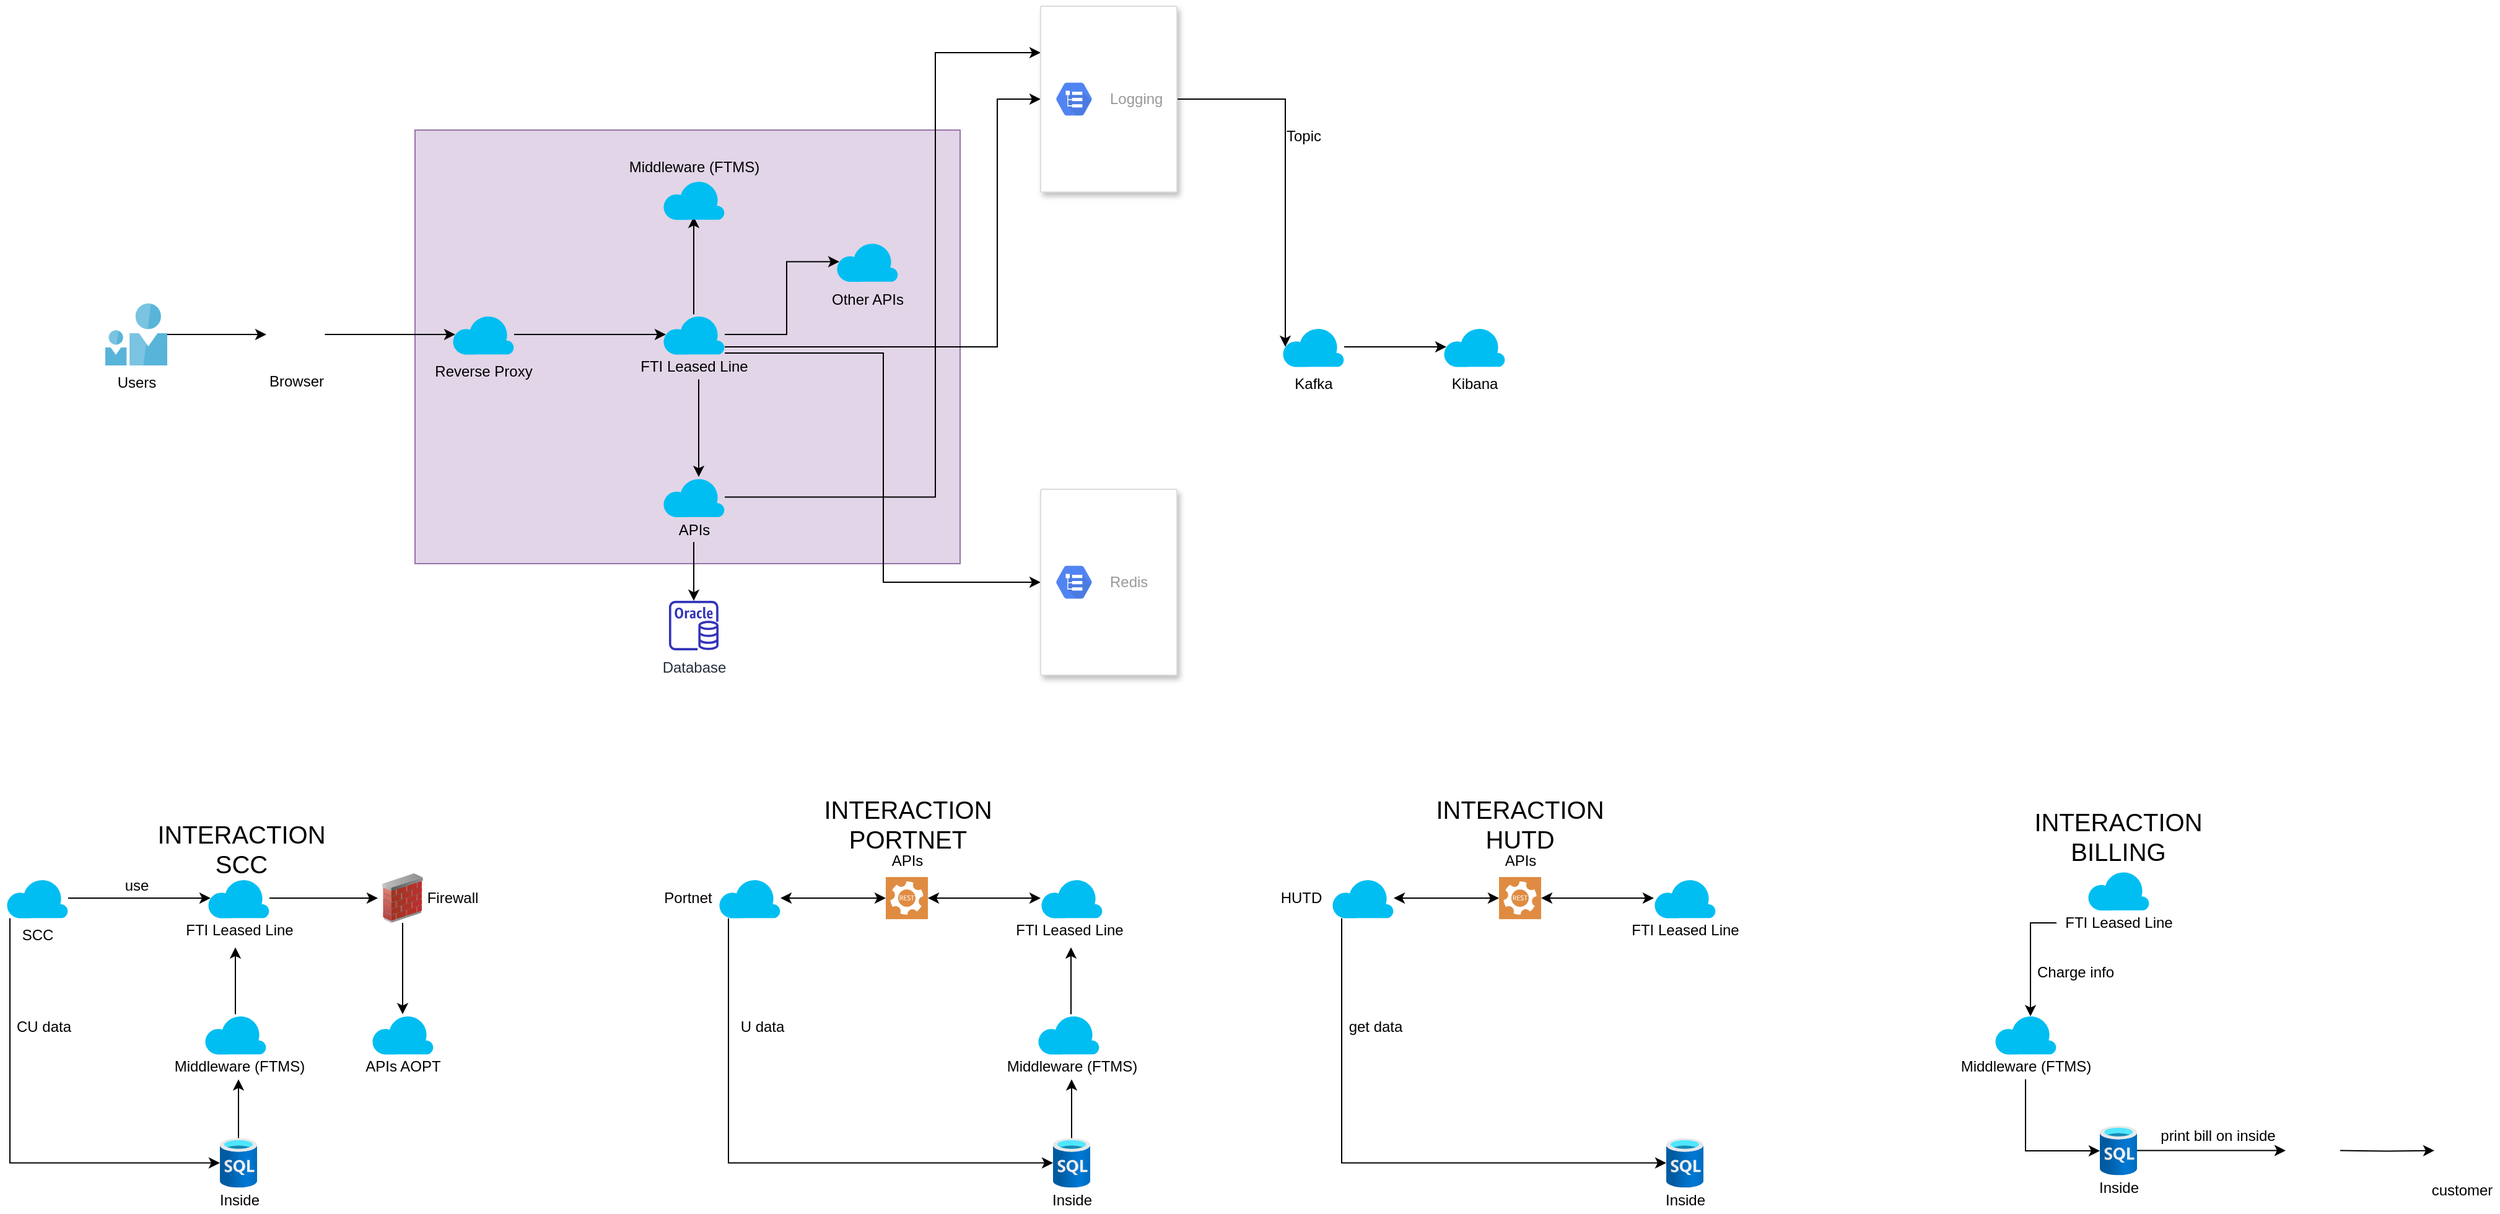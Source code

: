 <mxfile version="14.4.2" type="device" pages="3"><diagram id="88jzkjnj_jThedJg34y6" name="system-architecture"><mxGraphModel dx="1422" dy="804" grid="1" gridSize="10" guides="1" tooltips="1" connect="1" arrows="1" fold="1" page="1" pageScale="1" pageWidth="3300" pageHeight="4681" math="0" shadow="0"><root><mxCell id="0"/><mxCell id="1" parent="0"/><mxCell id="aHY42TzDQi8n7jAah5AN-26" value="" style="rounded=0;whiteSpace=wrap;html=1;fillColor=#e1d5e7;strokeColor=#9673a6;" parent="1" vertex="1"><mxGeometry x="490" y="710" width="440" height="350" as="geometry"/></mxCell><mxCell id="aHY42TzDQi8n7jAah5AN-14" style="edgeStyle=orthogonalEdgeStyle;rounded=0;orthogonalLoop=1;jettySize=auto;html=1;entryX=0;entryY=0.5;entryDx=0;entryDy=0;" parent="1" source="aHY42TzDQi8n7jAah5AN-1" target="aHY42TzDQi8n7jAah5AN-2" edge="1"><mxGeometry relative="1" as="geometry"/></mxCell><mxCell id="aHY42TzDQi8n7jAah5AN-1" value="Users" style="aspect=fixed;html=1;points=[];align=center;image;fontSize=12;image=img/lib/mscae/Two_User_Icon.svg;" parent="1" vertex="1"><mxGeometry x="240" y="850" width="50" height="50" as="geometry"/></mxCell><mxCell id="aHY42TzDQi8n7jAah5AN-15" style="edgeStyle=orthogonalEdgeStyle;rounded=0;orthogonalLoop=1;jettySize=auto;html=1;entryX=0.05;entryY=0.5;entryDx=0;entryDy=0;entryPerimeter=0;" parent="1" source="aHY42TzDQi8n7jAah5AN-2" target="aHY42TzDQi8n7jAah5AN-3" edge="1"><mxGeometry relative="1" as="geometry"/></mxCell><mxCell id="aHY42TzDQi8n7jAah5AN-2" value="Browser" style="shape=image;html=1;verticalAlign=top;verticalLabelPosition=bottom;labelBackgroundColor=#ffffff;imageAspect=0;aspect=fixed;image=https://cdn4.iconfinder.com/data/icons/gradient-ui-1/512/browser-128.png" parent="1" vertex="1"><mxGeometry x="370" y="851.38" width="47.25" height="47.25" as="geometry"/></mxCell><mxCell id="aHY42TzDQi8n7jAah5AN-16" style="edgeStyle=orthogonalEdgeStyle;rounded=0;orthogonalLoop=1;jettySize=auto;html=1;entryX=0.05;entryY=0.5;entryDx=0;entryDy=0;entryPerimeter=0;" parent="1" source="aHY42TzDQi8n7jAah5AN-3" target="aHY42TzDQi8n7jAah5AN-4" edge="1"><mxGeometry relative="1" as="geometry"/></mxCell><mxCell id="aHY42TzDQi8n7jAah5AN-3" value="Reverse Proxy" style="verticalLabelPosition=bottom;html=1;verticalAlign=top;align=center;strokeColor=none;fillColor=#00BEF2;shape=mxgraph.azure.cloud;" parent="1" vertex="1"><mxGeometry x="520" y="858.75" width="50" height="32.5" as="geometry"/></mxCell><mxCell id="aHY42TzDQi8n7jAah5AN-18" style="edgeStyle=orthogonalEdgeStyle;rounded=0;orthogonalLoop=1;jettySize=auto;html=1;" parent="1" source="aHY42TzDQi8n7jAah5AN-4" edge="1"><mxGeometry relative="1" as="geometry"><mxPoint x="715" y="780" as="targetPoint"/></mxGeometry></mxCell><mxCell id="aHY42TzDQi8n7jAah5AN-25" style="edgeStyle=orthogonalEdgeStyle;rounded=0;orthogonalLoop=1;jettySize=auto;html=1;entryX=0.05;entryY=0.5;entryDx=0;entryDy=0;entryPerimeter=0;" parent="1" source="aHY42TzDQi8n7jAah5AN-4" target="aHY42TzDQi8n7jAah5AN-7" edge="1"><mxGeometry relative="1" as="geometry"><Array as="points"><mxPoint x="790" y="875"/><mxPoint x="790" y="816"/></Array></mxGeometry></mxCell><mxCell id="aHY42TzDQi8n7jAah5AN-27" style="edgeStyle=orthogonalEdgeStyle;rounded=0;orthogonalLoop=1;jettySize=auto;html=1;entryX=0;entryY=0.5;entryDx=0;entryDy=0;" parent="1" source="aHY42TzDQi8n7jAah5AN-4" target="aHY42TzDQi8n7jAah5AN-12" edge="1"><mxGeometry relative="1" as="geometry"><Array as="points"><mxPoint x="960" y="885"/><mxPoint x="960" y="685"/></Array></mxGeometry></mxCell><mxCell id="1tEwI318Wto9tBkHcbRR-4" style="edgeStyle=orthogonalEdgeStyle;rounded=0;orthogonalLoop=1;jettySize=auto;html=1;entryX=0;entryY=0.5;entryDx=0;entryDy=0;" edge="1" parent="1" source="aHY42TzDQi8n7jAah5AN-4" target="1tEwI318Wto9tBkHcbRR-1"><mxGeometry relative="1" as="geometry"><Array as="points"><mxPoint x="868" y="890"/><mxPoint x="868" y="1075"/></Array></mxGeometry></mxCell><mxCell id="aHY42TzDQi8n7jAah5AN-4" value="" style="verticalLabelPosition=bottom;html=1;verticalAlign=top;align=center;strokeColor=none;fillColor=#00BEF2;shape=mxgraph.azure.cloud;" parent="1" vertex="1"><mxGeometry x="690" y="858.75" width="50" height="32.5" as="geometry"/></mxCell><mxCell id="aHY42TzDQi8n7jAah5AN-5" value="" style="verticalLabelPosition=bottom;html=1;verticalAlign=top;align=center;strokeColor=none;fillColor=#00BEF2;shape=mxgraph.azure.cloud;" parent="1" vertex="1"><mxGeometry x="690" y="750" width="50" height="32.5" as="geometry"/></mxCell><mxCell id="aHY42TzDQi8n7jAah5AN-36" style="edgeStyle=orthogonalEdgeStyle;rounded=0;orthogonalLoop=1;jettySize=auto;html=1;fontSize=12;entryX=0;entryY=0.25;entryDx=0;entryDy=0;" parent="1" source="aHY42TzDQi8n7jAah5AN-6" target="aHY42TzDQi8n7jAah5AN-12" edge="1"><mxGeometry relative="1" as="geometry"><Array as="points"><mxPoint x="910" y="1006"/><mxPoint x="910" y="648"/></Array></mxGeometry></mxCell><mxCell id="aHY42TzDQi8n7jAah5AN-6" value="" style="verticalLabelPosition=bottom;html=1;verticalAlign=top;align=center;strokeColor=none;fillColor=#00BEF2;shape=mxgraph.azure.cloud;" parent="1" vertex="1"><mxGeometry x="690" y="990" width="50" height="32.5" as="geometry"/></mxCell><mxCell id="aHY42TzDQi8n7jAah5AN-7" value="Other APIs" style="verticalLabelPosition=bottom;html=1;verticalAlign=top;align=center;strokeColor=none;fillColor=#00BEF2;shape=mxgraph.azure.cloud;" parent="1" vertex="1"><mxGeometry x="830" y="800" width="50" height="32.5" as="geometry"/></mxCell><mxCell id="aHY42TzDQi8n7jAah5AN-8" value="Database" style="outlineConnect=0;fontColor=#232F3E;gradientColor=none;fillColor=#3334B9;strokeColor=none;dashed=0;verticalLabelPosition=bottom;verticalAlign=top;align=center;html=1;fontSize=12;fontStyle=0;aspect=fixed;pointerEvents=1;shape=mxgraph.aws4.rds_oracle_instance;" parent="1" vertex="1"><mxGeometry x="695" y="1090" width="40" height="40" as="geometry"/></mxCell><mxCell id="aHY42TzDQi8n7jAah5AN-31" style="edgeStyle=orthogonalEdgeStyle;rounded=0;orthogonalLoop=1;jettySize=auto;html=1;entryX=0.05;entryY=0.5;entryDx=0;entryDy=0;entryPerimeter=0;" parent="1" source="aHY42TzDQi8n7jAah5AN-10" target="aHY42TzDQi8n7jAah5AN-11" edge="1"><mxGeometry relative="1" as="geometry"/></mxCell><mxCell id="aHY42TzDQi8n7jAah5AN-10" value="Kafka&lt;br&gt;" style="verticalLabelPosition=bottom;html=1;verticalAlign=top;align=center;strokeColor=none;fillColor=#00BEF2;shape=mxgraph.azure.cloud;" parent="1" vertex="1"><mxGeometry x="1190" y="868.75" width="50" height="32.5" as="geometry"/></mxCell><mxCell id="aHY42TzDQi8n7jAah5AN-11" value="Kibana" style="verticalLabelPosition=bottom;html=1;verticalAlign=top;align=center;strokeColor=none;fillColor=#00BEF2;shape=mxgraph.azure.cloud;" parent="1" vertex="1"><mxGeometry x="1320" y="868.75" width="50" height="32.5" as="geometry"/></mxCell><mxCell id="aHY42TzDQi8n7jAah5AN-30" style="edgeStyle=orthogonalEdgeStyle;rounded=0;orthogonalLoop=1;jettySize=auto;html=1;entryX=0.05;entryY=0.5;entryDx=0;entryDy=0;entryPerimeter=0;" parent="1" source="aHY42TzDQi8n7jAah5AN-12" target="aHY42TzDQi8n7jAah5AN-10" edge="1"><mxGeometry relative="1" as="geometry"/></mxCell><mxCell id="aHY42TzDQi8n7jAah5AN-32" value="Topic" style="edgeLabel;html=1;align=center;verticalAlign=middle;resizable=0;points=[];fontSize=12;" parent="aHY42TzDQi8n7jAah5AN-30" vertex="1" connectable="0"><mxGeometry x="-0.179" y="-1" relative="1" as="geometry"><mxPoint x="15" y="-1" as="offset"/></mxGeometry></mxCell><mxCell id="aHY42TzDQi8n7jAah5AN-12" value="" style="strokeColor=#dddddd;shadow=1;strokeWidth=1;rounded=1;absoluteArcSize=1;arcSize=2;" parent="1" vertex="1"><mxGeometry x="995" y="610" width="110" height="150" as="geometry"/></mxCell><mxCell id="aHY42TzDQi8n7jAah5AN-13" value="Logging" style="dashed=0;connectable=0;html=1;fillColor=#5184F3;strokeColor=none;shape=mxgraph.gcp2.hexIcon;prIcon=logging;part=1;labelPosition=right;verticalLabelPosition=middle;align=left;verticalAlign=middle;spacingLeft=5;fontColor=#999999;fontSize=12;" parent="aHY42TzDQi8n7jAah5AN-12" vertex="1"><mxGeometry y="0.5" width="44" height="39" relative="1" as="geometry"><mxPoint x="5" y="-19.5" as="offset"/></mxGeometry></mxCell><mxCell id="aHY42TzDQi8n7jAah5AN-20" value="Middleware (FTMS)" style="text;html=1;align=center;verticalAlign=middle;resizable=0;points=[];autosize=1;" parent="1" vertex="1"><mxGeometry x="655" y="730" width="120" height="20" as="geometry"/></mxCell><mxCell id="aHY42TzDQi8n7jAah5AN-22" style="edgeStyle=orthogonalEdgeStyle;rounded=0;orthogonalLoop=1;jettySize=auto;html=1;" parent="1" source="aHY42TzDQi8n7jAah5AN-21" edge="1"><mxGeometry relative="1" as="geometry"><mxPoint x="719" y="990" as="targetPoint"/><Array as="points"><mxPoint x="719" y="940"/><mxPoint x="719" y="940"/></Array></mxGeometry></mxCell><mxCell id="aHY42TzDQi8n7jAah5AN-21" value="FTI Leased Line" style="text;html=1;align=center;verticalAlign=middle;resizable=0;points=[];autosize=1;" parent="1" vertex="1"><mxGeometry x="665" y="891.25" width="100" height="20" as="geometry"/></mxCell><mxCell id="aHY42TzDQi8n7jAah5AN-35" style="edgeStyle=orthogonalEdgeStyle;rounded=0;orthogonalLoop=1;jettySize=auto;html=1;fontSize=12;" parent="1" source="aHY42TzDQi8n7jAah5AN-34" target="aHY42TzDQi8n7jAah5AN-8" edge="1"><mxGeometry relative="1" as="geometry"/></mxCell><mxCell id="aHY42TzDQi8n7jAah5AN-34" value="APIs" style="text;html=1;align=center;verticalAlign=middle;resizable=0;points=[];autosize=1;fontSize=12;" parent="1" vertex="1"><mxGeometry x="695" y="1022.5" width="40" height="20" as="geometry"/></mxCell><mxCell id="dSHqAtXrczJUk4IEQANq-6" style="edgeStyle=orthogonalEdgeStyle;rounded=0;orthogonalLoop=1;jettySize=auto;html=1;entryX=0.05;entryY=0.5;entryDx=0;entryDy=0;entryPerimeter=0;fontSize=20;" parent="1" source="u2EjZrDKkrXkr07KUkTM-13" target="dSHqAtXrczJUk4IEQANq-4" edge="1"><mxGeometry relative="1" as="geometry"/></mxCell><mxCell id="dSHqAtXrczJUk4IEQANq-14" style="edgeStyle=orthogonalEdgeStyle;rounded=0;orthogonalLoop=1;jettySize=auto;html=1;fontSize=20;" parent="1" source="u2EjZrDKkrXkr07KUkTM-13" target="dSHqAtXrczJUk4IEQANq-10" edge="1"><mxGeometry relative="1" as="geometry"><Array as="points"><mxPoint x="163" y="1543.75"/></Array></mxGeometry></mxCell><mxCell id="u2EjZrDKkrXkr07KUkTM-13" value="SCC" style="verticalLabelPosition=bottom;html=1;verticalAlign=top;align=center;strokeColor=none;fillColor=#00BEF2;shape=mxgraph.azure.cloud;" parent="1" vertex="1"><mxGeometry x="160" y="1313.75" width="50" height="32.5" as="geometry"/></mxCell><mxCell id="dSHqAtXrczJUk4IEQANq-21" style="edgeStyle=orthogonalEdgeStyle;rounded=0;orthogonalLoop=1;jettySize=auto;html=1;entryX=0;entryY=0.5;entryDx=0;entryDy=0;fontSize=20;" parent="1" source="dSHqAtXrczJUk4IEQANq-4" target="dSHqAtXrczJUk4IEQANq-19" edge="1"><mxGeometry relative="1" as="geometry"/></mxCell><mxCell id="dSHqAtXrczJUk4IEQANq-4" value="" style="verticalLabelPosition=bottom;html=1;verticalAlign=top;align=center;strokeColor=none;fillColor=#00BEF2;shape=mxgraph.azure.cloud;" parent="1" vertex="1"><mxGeometry x="322.5" y="1313.75" width="50" height="32.5" as="geometry"/></mxCell><mxCell id="dSHqAtXrczJUk4IEQANq-5" value="FTI Leased Line" style="text;html=1;align=center;verticalAlign=middle;resizable=0;points=[];autosize=1;" parent="1" vertex="1"><mxGeometry x="297.5" y="1346.25" width="100" height="20" as="geometry"/></mxCell><mxCell id="dSHqAtXrczJUk4IEQANq-7" value="" style="verticalLabelPosition=bottom;html=1;verticalAlign=top;align=center;strokeColor=none;fillColor=#00BEF2;shape=mxgraph.azure.cloud;" parent="1" vertex="1"><mxGeometry x="455" y="1423.75" width="50" height="32.5" as="geometry"/></mxCell><mxCell id="dSHqAtXrczJUk4IEQANq-8" value="APIs AOPT" style="text;html=1;align=center;verticalAlign=middle;resizable=0;points=[];autosize=1;" parent="1" vertex="1"><mxGeometry x="440" y="1456.25" width="80" height="20" as="geometry"/></mxCell><mxCell id="dSHqAtXrczJUk4IEQANq-17" style="edgeStyle=orthogonalEdgeStyle;rounded=0;orthogonalLoop=1;jettySize=auto;html=1;fontSize=20;" parent="1" source="dSHqAtXrczJUk4IEQANq-10" target="dSHqAtXrczJUk4IEQANq-12" edge="1"><mxGeometry relative="1" as="geometry"/></mxCell><mxCell id="dSHqAtXrczJUk4IEQANq-10" value="" style="aspect=fixed;html=1;points=[];align=center;image;fontSize=12;image=img/lib/azure2/databases/SQL_Database.svg;" parent="1" vertex="1"><mxGeometry x="332.5" y="1523.75" width="30" height="40" as="geometry"/></mxCell><mxCell id="dSHqAtXrczJUk4IEQANq-18" style="edgeStyle=orthogonalEdgeStyle;rounded=0;orthogonalLoop=1;jettySize=auto;html=1;entryX=0.475;entryY=1.175;entryDx=0;entryDy=0;entryPerimeter=0;fontSize=20;" parent="1" source="dSHqAtXrczJUk4IEQANq-11" target="dSHqAtXrczJUk4IEQANq-5" edge="1"><mxGeometry relative="1" as="geometry"/></mxCell><mxCell id="dSHqAtXrczJUk4IEQANq-11" value="" style="verticalLabelPosition=bottom;html=1;verticalAlign=top;align=center;strokeColor=none;fillColor=#00BEF2;shape=mxgraph.azure.cloud;" parent="1" vertex="1"><mxGeometry x="320" y="1423.75" width="50" height="32.5" as="geometry"/></mxCell><mxCell id="dSHqAtXrczJUk4IEQANq-12" value="Middleware (FTMS)" style="text;html=1;align=center;verticalAlign=middle;resizable=0;points=[];autosize=1;" parent="1" vertex="1"><mxGeometry x="287.5" y="1456.25" width="120" height="20" as="geometry"/></mxCell><mxCell id="dSHqAtXrczJUk4IEQANq-13" value="Inside" style="text;html=1;align=center;verticalAlign=middle;resizable=0;points=[];autosize=1;" parent="1" vertex="1"><mxGeometry x="322.5" y="1563.75" width="50" height="20" as="geometry"/></mxCell><mxCell id="dSHqAtXrczJUk4IEQANq-22" style="edgeStyle=orthogonalEdgeStyle;rounded=0;orthogonalLoop=1;jettySize=auto;html=1;fontSize=20;" parent="1" source="dSHqAtXrczJUk4IEQANq-19" target="dSHqAtXrczJUk4IEQANq-7" edge="1"><mxGeometry relative="1" as="geometry"/></mxCell><mxCell id="dSHqAtXrczJUk4IEQANq-19" value="" style="image;html=1;image=img/lib/clip_art/networking/Firewall_02_128x128.png;fontSize=20;" parent="1" vertex="1"><mxGeometry x="460" y="1310" width="40" height="40" as="geometry"/></mxCell><mxCell id="dSHqAtXrczJUk4IEQANq-23" value="Firewall" style="text;html=1;align=center;verticalAlign=middle;resizable=0;points=[];autosize=1;" parent="1" vertex="1"><mxGeometry x="490" y="1320" width="60" height="20" as="geometry"/></mxCell><mxCell id="dSHqAtXrczJUk4IEQANq-25" style="edgeStyle=orthogonalEdgeStyle;rounded=0;orthogonalLoop=1;jettySize=auto;html=1;fontSize=20;" parent="1" target="dSHqAtXrczJUk4IEQANq-30" edge="1"><mxGeometry relative="1" as="geometry"><Array as="points"><mxPoint x="743" y="1543.75"/></Array><mxPoint x="743" y="1346.25" as="sourcePoint"/></mxGeometry></mxCell><mxCell id="dSHqAtXrczJUk4IEQANq-27" value="" style="verticalLabelPosition=bottom;html=1;verticalAlign=top;align=center;strokeColor=none;fillColor=#00BEF2;shape=mxgraph.azure.cloud;" parent="1" vertex="1"><mxGeometry x="995" y="1313.75" width="50" height="32.5" as="geometry"/></mxCell><mxCell id="dSHqAtXrczJUk4IEQANq-28" value="FTI Leased Line" style="text;html=1;align=center;verticalAlign=middle;resizable=0;points=[];autosize=1;" parent="1" vertex="1"><mxGeometry x="967.5" y="1346.25" width="100" height="20" as="geometry"/></mxCell><mxCell id="dSHqAtXrczJUk4IEQANq-29" style="edgeStyle=orthogonalEdgeStyle;rounded=0;orthogonalLoop=1;jettySize=auto;html=1;fontSize=20;" parent="1" source="dSHqAtXrczJUk4IEQANq-30" edge="1"><mxGeometry relative="1" as="geometry"><mxPoint x="1020" y="1476.25" as="targetPoint"/></mxGeometry></mxCell><mxCell id="dSHqAtXrczJUk4IEQANq-30" value="" style="aspect=fixed;html=1;points=[];align=center;image;fontSize=12;image=img/lib/azure2/databases/SQL_Database.svg;" parent="1" vertex="1"><mxGeometry x="1005" y="1523.75" width="30" height="40" as="geometry"/></mxCell><mxCell id="dSHqAtXrczJUk4IEQANq-31" style="edgeStyle=orthogonalEdgeStyle;rounded=0;orthogonalLoop=1;jettySize=auto;html=1;entryX=0.475;entryY=1.175;entryDx=0;entryDy=0;entryPerimeter=0;fontSize=20;" parent="1" edge="1"><mxGeometry relative="1" as="geometry"><mxPoint x="1019.5" y="1423.75" as="sourcePoint"/><mxPoint x="1019.5" y="1369.75" as="targetPoint"/><Array as="points"><mxPoint x="1020" y="1400"/><mxPoint x="1020" y="1400"/></Array></mxGeometry></mxCell><mxCell id="dSHqAtXrczJUk4IEQANq-32" value="" style="verticalLabelPosition=bottom;html=1;verticalAlign=top;align=center;strokeColor=none;fillColor=#00BEF2;shape=mxgraph.azure.cloud;" parent="1" vertex="1"><mxGeometry x="992.5" y="1423.75" width="50" height="32.5" as="geometry"/></mxCell><mxCell id="dSHqAtXrczJUk4IEQANq-33" value="Inside" style="text;html=1;align=center;verticalAlign=middle;resizable=0;points=[];autosize=1;" parent="1" vertex="1"><mxGeometry x="995" y="1563.75" width="50" height="20" as="geometry"/></mxCell><mxCell id="dSHqAtXrczJUk4IEQANq-34" value="" style="verticalLabelPosition=bottom;html=1;verticalAlign=top;align=center;strokeColor=none;fillColor=#00BEF2;shape=mxgraph.azure.cloud;" parent="1" vertex="1"><mxGeometry x="735" y="1313.75" width="50" height="32.5" as="geometry"/></mxCell><mxCell id="dSHqAtXrczJUk4IEQANq-35" value="Portnet" style="text;html=1;align=center;verticalAlign=middle;resizable=0;points=[];autosize=1;" parent="1" vertex="1"><mxGeometry x="685" y="1320" width="50" height="20" as="geometry"/></mxCell><mxCell id="dSHqAtXrczJUk4IEQANq-37" value="CU data" style="text;html=1;align=center;verticalAlign=middle;resizable=0;points=[];autosize=1;" parent="1" vertex="1"><mxGeometry x="160" y="1423.75" width="60" height="20" as="geometry"/></mxCell><mxCell id="dSHqAtXrczJUk4IEQANq-38" value="use" style="text;html=1;align=center;verticalAlign=middle;resizable=0;points=[];autosize=1;" parent="1" vertex="1"><mxGeometry x="250" y="1310" width="30" height="20" as="geometry"/></mxCell><mxCell id="dSHqAtXrczJUk4IEQANq-39" value="U data" style="text;html=1;align=center;verticalAlign=middle;resizable=0;points=[];autosize=1;" parent="1" vertex="1"><mxGeometry x="745" y="1423.75" width="50" height="20" as="geometry"/></mxCell><mxCell id="dSHqAtXrczJUk4IEQANq-43" value="APIs" style="text;html=1;align=center;verticalAlign=middle;resizable=0;points=[];autosize=1;" parent="1" vertex="1"><mxGeometry x="867" y="1290" width="40" height="20" as="geometry"/></mxCell><mxCell id="dSHqAtXrczJUk4IEQANq-44" value="Middleware (FTMS)" style="text;html=1;align=center;verticalAlign=middle;resizable=0;points=[];autosize=1;" parent="1" vertex="1"><mxGeometry x="960" y="1456.25" width="120" height="20" as="geometry"/></mxCell><mxCell id="dSHqAtXrczJUk4IEQANq-54" value="" style="pointerEvents=1;shadow=0;dashed=0;html=1;strokeColor=none;fillColor=#DF8C42;labelPosition=center;verticalLabelPosition=bottom;verticalAlign=top;align=center;outlineConnect=0;shape=mxgraph.veeam2.restful_api;fontSize=20;" parent="1" vertex="1"><mxGeometry x="870" y="1313" width="34" height="34" as="geometry"/></mxCell><mxCell id="dSHqAtXrczJUk4IEQANq-55" value="" style="endArrow=classic;startArrow=classic;html=1;fontSize=20;" parent="1" source="dSHqAtXrczJUk4IEQANq-34" target="dSHqAtXrczJUk4IEQANq-54" edge="1"><mxGeometry width="50" height="50" relative="1" as="geometry"><mxPoint x="800" y="1350" as="sourcePoint"/><mxPoint x="850" y="1300" as="targetPoint"/></mxGeometry></mxCell><mxCell id="dSHqAtXrczJUk4IEQANq-56" value="" style="endArrow=classic;startArrow=classic;html=1;fontSize=20;" parent="1" source="dSHqAtXrczJUk4IEQANq-54" target="dSHqAtXrczJUk4IEQANq-27" edge="1"><mxGeometry width="50" height="50" relative="1" as="geometry"><mxPoint x="795" y="1340" as="sourcePoint"/><mxPoint x="880" y="1340" as="targetPoint"/></mxGeometry></mxCell><mxCell id="dSHqAtXrczJUk4IEQANq-57" style="edgeStyle=orthogonalEdgeStyle;rounded=0;orthogonalLoop=1;jettySize=auto;html=1;fontSize=20;" parent="1" target="dSHqAtXrczJUk4IEQANq-61" edge="1"><mxGeometry relative="1" as="geometry"><Array as="points"><mxPoint x="1238" y="1543.75"/></Array><mxPoint x="1238" y="1346.25" as="sourcePoint"/></mxGeometry></mxCell><mxCell id="dSHqAtXrczJUk4IEQANq-58" value="" style="verticalLabelPosition=bottom;html=1;verticalAlign=top;align=center;strokeColor=none;fillColor=#00BEF2;shape=mxgraph.azure.cloud;" parent="1" vertex="1"><mxGeometry x="1490" y="1313.75" width="50" height="32.5" as="geometry"/></mxCell><mxCell id="dSHqAtXrczJUk4IEQANq-59" value="FTI Leased Line" style="text;html=1;align=center;verticalAlign=middle;resizable=0;points=[];autosize=1;" parent="1" vertex="1"><mxGeometry x="1465" y="1346.25" width="100" height="20" as="geometry"/></mxCell><mxCell id="dSHqAtXrczJUk4IEQANq-61" value="" style="aspect=fixed;html=1;points=[];align=center;image;fontSize=12;image=img/lib/azure2/databases/SQL_Database.svg;" parent="1" vertex="1"><mxGeometry x="1500" y="1523.75" width="30" height="40" as="geometry"/></mxCell><mxCell id="dSHqAtXrczJUk4IEQANq-64" value="Inside" style="text;html=1;align=center;verticalAlign=middle;resizable=0;points=[];autosize=1;" parent="1" vertex="1"><mxGeometry x="1490" y="1563.75" width="50" height="20" as="geometry"/></mxCell><mxCell id="dSHqAtXrczJUk4IEQANq-65" value="" style="verticalLabelPosition=bottom;html=1;verticalAlign=top;align=center;strokeColor=none;fillColor=#00BEF2;shape=mxgraph.azure.cloud;" parent="1" vertex="1"><mxGeometry x="1230" y="1313.75" width="50" height="32.5" as="geometry"/></mxCell><mxCell id="dSHqAtXrczJUk4IEQANq-66" value="HUTD" style="text;html=1;align=center;verticalAlign=middle;resizable=0;points=[];autosize=1;" parent="1" vertex="1"><mxGeometry x="1180" y="1320" width="50" height="20" as="geometry"/></mxCell><mxCell id="dSHqAtXrczJUk4IEQANq-67" value="get data" style="text;html=1;align=center;verticalAlign=middle;resizable=0;points=[];autosize=1;" parent="1" vertex="1"><mxGeometry x="1235" y="1423.75" width="60" height="20" as="geometry"/></mxCell><mxCell id="dSHqAtXrczJUk4IEQANq-68" value="APIs" style="text;html=1;align=center;verticalAlign=middle;resizable=0;points=[];autosize=1;" parent="1" vertex="1"><mxGeometry x="1362" y="1290" width="40" height="20" as="geometry"/></mxCell><mxCell id="dSHqAtXrczJUk4IEQANq-70" value="" style="pointerEvents=1;shadow=0;dashed=0;html=1;strokeColor=none;fillColor=#DF8C42;labelPosition=center;verticalLabelPosition=bottom;verticalAlign=top;align=center;outlineConnect=0;shape=mxgraph.veeam2.restful_api;fontSize=20;" parent="1" vertex="1"><mxGeometry x="1365" y="1313" width="34" height="34" as="geometry"/></mxCell><mxCell id="dSHqAtXrczJUk4IEQANq-71" value="" style="endArrow=classic;startArrow=classic;html=1;fontSize=20;" parent="1" source="dSHqAtXrczJUk4IEQANq-65" target="dSHqAtXrczJUk4IEQANq-70" edge="1"><mxGeometry width="50" height="50" relative="1" as="geometry"><mxPoint x="1295" y="1350" as="sourcePoint"/><mxPoint x="1345" y="1300" as="targetPoint"/></mxGeometry></mxCell><mxCell id="dSHqAtXrczJUk4IEQANq-72" value="" style="endArrow=classic;startArrow=classic;html=1;fontSize=20;" parent="1" source="dSHqAtXrczJUk4IEQANq-70" target="dSHqAtXrczJUk4IEQANq-58" edge="1"><mxGeometry width="50" height="50" relative="1" as="geometry"><mxPoint x="1290" y="1340" as="sourcePoint"/><mxPoint x="1375" y="1340" as="targetPoint"/></mxGeometry></mxCell><mxCell id="dSHqAtXrczJUk4IEQANq-74" value="" style="verticalLabelPosition=bottom;html=1;verticalAlign=top;align=center;strokeColor=none;fillColor=#00BEF2;shape=mxgraph.azure.cloud;" parent="1" vertex="1"><mxGeometry x="1840" y="1307.5" width="50" height="32.5" as="geometry"/></mxCell><mxCell id="dSHqAtXrczJUk4IEQANq-81" style="edgeStyle=orthogonalEdgeStyle;rounded=0;orthogonalLoop=1;jettySize=auto;html=1;entryX=0.58;entryY=0.05;entryDx=0;entryDy=0;entryPerimeter=0;fontSize=20;" parent="1" source="dSHqAtXrczJUk4IEQANq-75" target="dSHqAtXrczJUk4IEQANq-76" edge="1"><mxGeometry relative="1" as="geometry"><Array as="points"><mxPoint x="1794" y="1350"/></Array></mxGeometry></mxCell><mxCell id="dSHqAtXrczJUk4IEQANq-75" value="FTI Leased Line" style="text;html=1;align=center;verticalAlign=middle;resizable=0;points=[];autosize=1;" parent="1" vertex="1"><mxGeometry x="1815" y="1340" width="100" height="20" as="geometry"/></mxCell><mxCell id="dSHqAtXrczJUk4IEQANq-76" value="" style="verticalLabelPosition=bottom;html=1;verticalAlign=top;align=center;strokeColor=none;fillColor=#00BEF2;shape=mxgraph.azure.cloud;" parent="1" vertex="1"><mxGeometry x="1765" y="1423.75" width="50" height="32.5" as="geometry"/></mxCell><mxCell id="dSHqAtXrczJUk4IEQANq-82" style="edgeStyle=orthogonalEdgeStyle;rounded=0;orthogonalLoop=1;jettySize=auto;html=1;fontSize=20;" parent="1" source="dSHqAtXrczJUk4IEQANq-77" target="dSHqAtXrczJUk4IEQANq-78" edge="1"><mxGeometry relative="1" as="geometry"><mxPoint x="1790" y="1476.25" as="sourcePoint"/><Array as="points"><mxPoint x="1790" y="1534"/></Array></mxGeometry></mxCell><mxCell id="dSHqAtXrczJUk4IEQANq-77" value="Middleware (FTMS)" style="text;html=1;align=center;verticalAlign=middle;resizable=0;points=[];autosize=1;" parent="1" vertex="1"><mxGeometry x="1730" y="1456.25" width="120" height="20" as="geometry"/></mxCell><mxCell id="dSHqAtXrczJUk4IEQANq-85" style="edgeStyle=orthogonalEdgeStyle;rounded=0;orthogonalLoop=1;jettySize=auto;html=1;entryX=0;entryY=0.5;entryDx=0;entryDy=0;fontSize=20;" parent="1" source="dSHqAtXrczJUk4IEQANq-78" target="dSHqAtXrczJUk4IEQANq-84" edge="1"><mxGeometry relative="1" as="geometry"/></mxCell><mxCell id="dSHqAtXrczJUk4IEQANq-78" value="" style="aspect=fixed;html=1;points=[];align=center;image;fontSize=12;image=img/lib/azure2/databases/SQL_Database.svg;" parent="1" vertex="1"><mxGeometry x="1850" y="1513.75" width="30" height="40" as="geometry"/></mxCell><mxCell id="dSHqAtXrczJUk4IEQANq-79" value="Inside" style="text;html=1;align=center;verticalAlign=middle;resizable=0;points=[];autosize=1;" parent="1" vertex="1"><mxGeometry x="1840" y="1553.75" width="50" height="20" as="geometry"/></mxCell><mxCell id="dSHqAtXrczJUk4IEQANq-83" value="Charge info" style="text;html=1;align=center;verticalAlign=middle;resizable=0;points=[];autosize=1;" parent="1" vertex="1"><mxGeometry x="1790" y="1380" width="80" height="20" as="geometry"/></mxCell><mxCell id="dSHqAtXrczJUk4IEQANq-88" style="edgeStyle=orthogonalEdgeStyle;rounded=0;orthogonalLoop=1;jettySize=auto;html=1;entryX=0;entryY=0.5;entryDx=0;entryDy=0;fontSize=20;" parent="1" target="dSHqAtXrczJUk4IEQANq-87" edge="1"><mxGeometry relative="1" as="geometry"><mxPoint x="2044" y="1533.75" as="sourcePoint"/></mxGeometry></mxCell><mxCell id="dSHqAtXrczJUk4IEQANq-84" value="" style="shape=image;html=1;verticalAlign=top;verticalLabelPosition=bottom;labelBackgroundColor=#ffffff;imageAspect=0;aspect=fixed;image=https://cdn0.iconfinder.com/data/icons/expenses-vs-income/30/__tax_fee_expenses_bill-128.png;fontSize=20;" parent="1" vertex="1"><mxGeometry x="2000" y="1511.75" width="44" height="44" as="geometry"/></mxCell><mxCell id="dSHqAtXrczJUk4IEQANq-86" value="print bill on inside" style="text;html=1;align=center;verticalAlign=middle;resizable=0;points=[];autosize=1;" parent="1" vertex="1"><mxGeometry x="1890" y="1511.75" width="110" height="20" as="geometry"/></mxCell><mxCell id="dSHqAtXrczJUk4IEQANq-87" value="" style="shape=image;html=1;verticalAlign=top;verticalLabelPosition=bottom;labelBackgroundColor=#ffffff;imageAspect=0;aspect=fixed;image=https://cdn1.iconfinder.com/data/icons/IconsLandVistaPeopleIconsDemo/128/Customer_Male_Light.png;fontSize=20;" parent="1" vertex="1"><mxGeometry x="2120" y="1511.75" width="44" height="44" as="geometry"/></mxCell><mxCell id="dSHqAtXrczJUk4IEQANq-89" value="customer" style="text;html=1;align=center;verticalAlign=middle;resizable=0;points=[];autosize=1;" parent="1" vertex="1"><mxGeometry x="2112" y="1555.75" width="60" height="20" as="geometry"/></mxCell><mxCell id="dSHqAtXrczJUk4IEQANq-90" value="INTERACTION SCC" style="text;html=1;strokeColor=none;fillColor=none;align=center;verticalAlign=middle;whiteSpace=wrap;rounded=0;fontSize=20;" parent="1" vertex="1"><mxGeometry x="270" y="1280" width="160" height="20" as="geometry"/></mxCell><mxCell id="dSHqAtXrczJUk4IEQANq-91" value="INTERACTION PORTNET" style="text;html=1;strokeColor=none;fillColor=none;align=center;verticalAlign=middle;whiteSpace=wrap;rounded=0;fontSize=20;" parent="1" vertex="1"><mxGeometry x="807.5" y="1260" width="160" height="20" as="geometry"/></mxCell><mxCell id="dSHqAtXrczJUk4IEQANq-92" value="INTERACTION HUTD" style="text;html=1;strokeColor=none;fillColor=none;align=center;verticalAlign=middle;whiteSpace=wrap;rounded=0;fontSize=20;" parent="1" vertex="1"><mxGeometry x="1302" y="1260" width="160" height="20" as="geometry"/></mxCell><mxCell id="dSHqAtXrczJUk4IEQANq-93" value="INTERACTION BILLING" style="text;html=1;strokeColor=none;fillColor=none;align=center;verticalAlign=middle;whiteSpace=wrap;rounded=0;fontSize=20;" parent="1" vertex="1"><mxGeometry x="1785" y="1270" width="160" height="20" as="geometry"/></mxCell><mxCell id="1tEwI318Wto9tBkHcbRR-1" value="" style="strokeColor=#dddddd;shadow=1;strokeWidth=1;rounded=1;absoluteArcSize=1;arcSize=2;" vertex="1" parent="1"><mxGeometry x="995" y="1000" width="110" height="150" as="geometry"/></mxCell><mxCell id="1tEwI318Wto9tBkHcbRR-2" value="Redis" style="dashed=0;connectable=0;html=1;fillColor=#5184F3;strokeColor=none;shape=mxgraph.gcp2.hexIcon;prIcon=logging;part=1;labelPosition=right;verticalLabelPosition=middle;align=left;verticalAlign=middle;spacingLeft=5;fontColor=#999999;fontSize=12;" vertex="1" parent="1tEwI318Wto9tBkHcbRR-1"><mxGeometry y="0.5" width="44" height="39" relative="1" as="geometry"><mxPoint x="5" y="-19.5" as="offset"/></mxGeometry></mxCell></root></mxGraphModel></diagram><diagram id="OoaIlT6rthQy5e2jgs13" name="sequence-registration-contract"><mxGraphModel dx="1662" dy="804" grid="1" gridSize="10" guides="1" tooltips="1" connect="1" arrows="1" fold="1" page="1" pageScale="1" pageWidth="3300" pageHeight="4681" math="0" shadow="0"><root><mxCell id="h1z_5mFltxqLYUel3htQ-0"/><mxCell id="h1z_5mFltxqLYUel3htQ-1" parent="h1z_5mFltxqLYUel3htQ-0"/><mxCell id="h1z_5mFltxqLYUel3htQ-3" value="LL" style="shape=umlLifeline;perimeter=lifelinePerimeter;whiteSpace=wrap;html=1;container=1;collapsible=0;recursiveResize=0;outlineConnect=0;" parent="h1z_5mFltxqLYUel3htQ-1" vertex="1"><mxGeometry x="520" y="80" width="100" height="400" as="geometry"/></mxCell><mxCell id="h1z_5mFltxqLYUel3htQ-8" value="" style="html=1;points=[];perimeter=orthogonalPerimeter;" parent="h1z_5mFltxqLYUel3htQ-3" vertex="1"><mxGeometry x="45" y="80" width="10" height="320" as="geometry"/></mxCell><mxCell id="h1z_5mFltxqLYUel3htQ-2" value="FTI" style="shape=umlLifeline;perimeter=lifelinePerimeter;whiteSpace=wrap;html=1;container=1;collapsible=0;recursiveResize=0;outlineConnect=0;" parent="h1z_5mFltxqLYUel3htQ-1" vertex="1"><mxGeometry x="300" y="80" width="120" height="500" as="geometry"/></mxCell><mxCell id="h1z_5mFltxqLYUel3htQ-7" value="" style="html=1;points=[];perimeter=orthogonalPerimeter;" parent="h1z_5mFltxqLYUel3htQ-2" vertex="1"><mxGeometry x="55" y="80" width="10" height="400" as="geometry"/></mxCell><mxCell id="h1z_5mFltxqLYUel3htQ-4" value="FTI-CM" style="shape=umlLifeline;perimeter=lifelinePerimeter;whiteSpace=wrap;html=1;container=1;collapsible=0;recursiveResize=0;outlineConnect=0;" parent="h1z_5mFltxqLYUel3htQ-1" vertex="1"><mxGeometry x="720" y="80" width="100" height="500" as="geometry"/></mxCell><mxCell id="h1z_5mFltxqLYUel3htQ-9" value="" style="html=1;points=[];perimeter=orthogonalPerimeter;" parent="h1z_5mFltxqLYUel3htQ-4" vertex="1"><mxGeometry x="45" y="80" width="10" height="400" as="geometry"/></mxCell><mxCell id="XGc2jd4TH_091QZeRMoD-0" value="Partner&lt;br&gt;(TIN/PNC)" style="shape=umlLifeline;perimeter=lifelinePerimeter;whiteSpace=wrap;html=1;container=1;collapsible=0;recursiveResize=0;outlineConnect=0;" parent="h1z_5mFltxqLYUel3htQ-1" vertex="1"><mxGeometry x="100" y="80" width="100" height="190" as="geometry"/></mxCell><mxCell id="XGc2jd4TH_091QZeRMoD-1" value="Cập nhật thông tin khảo sát" style="html=1;verticalAlign=bottom;endArrow=block;" parent="XGc2jd4TH_091QZeRMoD-0" target="h1z_5mFltxqLYUel3htQ-8" edge="1"><mxGeometry width="80" relative="1" as="geometry"><mxPoint x="55" y="170" as="sourcePoint"/><mxPoint x="245" y="170" as="targetPoint"/></mxGeometry></mxCell><mxCell id="XGc2jd4TH_091QZeRMoD-2" value="" style="html=1;points=[];perimeter=orthogonalPerimeter;" parent="XGc2jd4TH_091QZeRMoD-0" vertex="1"><mxGeometry x="45" y="80" width="10" height="90" as="geometry"/></mxCell><mxCell id="XGc2jd4TH_091QZeRMoD-3" value="Thông tin khảo sát tại địa chỉ triển khai" style="html=1;verticalAlign=bottom;endArrow=open;dashed=1;endSize=8;" parent="h1z_5mFltxqLYUel3htQ-1" source="h1z_5mFltxqLYUel3htQ-8" edge="1"><mxGeometry relative="1" as="geometry"><mxPoint x="545" y="220" as="sourcePoint"/><mxPoint x="155" y="220" as="targetPoint"/></mxGeometry></mxCell><mxCell id="XGc2jd4TH_091QZeRMoD-4" value="nhận thông tin" style="html=1;verticalAlign=bottom;endArrow=open;dashed=1;endSize=8;" parent="h1z_5mFltxqLYUel3htQ-1" edge="1"><mxGeometry relative="1" as="geometry"><mxPoint x="565" y="280" as="sourcePoint"/><mxPoint x="365" y="280" as="targetPoint"/></mxGeometry></mxCell><mxCell id="h1z_5mFltxqLYUel3htQ-6" value="Tạo phiếu đăng ký" style="html=1;verticalAlign=bottom;endArrow=block;" parent="h1z_5mFltxqLYUel3htQ-1" target="h1z_5mFltxqLYUel3htQ-8" edge="1"><mxGeometry width="80" relative="1" as="geometry"><mxPoint x="365" y="160" as="sourcePoint"/><mxPoint x="545" y="160" as="targetPoint"/></mxGeometry></mxCell><mxCell id="XGc2jd4TH_091QZeRMoD-9" value="condition" style="shape=umlFrame;whiteSpace=wrap;html=1;" parent="h1z_5mFltxqLYUel3htQ-1" vertex="1"><mxGeometry x="310" y="310" width="300" height="190" as="geometry"/></mxCell><mxCell id="XGc2jd4TH_091QZeRMoD-11" value="[ Khảo sát OK ]" style="text;html=1;strokeColor=none;fillColor=none;align=center;verticalAlign=middle;whiteSpace=wrap;rounded=0;" parent="h1z_5mFltxqLYUel3htQ-1" vertex="1"><mxGeometry x="370" y="350" width="90" height="20" as="geometry"/></mxCell><mxCell id="XGc2jd4TH_091QZeRMoD-13" value="Yêu cầu tạo phụ lục hợp đồng" style="html=1;verticalAlign=bottom;endArrow=block;" parent="h1z_5mFltxqLYUel3htQ-1" target="h1z_5mFltxqLYUel3htQ-9" edge="1"><mxGeometry width="80" relative="1" as="geometry"><mxPoint x="365" y="380" as="sourcePoint"/><mxPoint x="745" y="380" as="targetPoint"/></mxGeometry></mxCell><mxCell id="XGc2jd4TH_091QZeRMoD-14" value="[ Khảo sát NOT OK (Offnet) ]" style="text;html=1;strokeColor=none;fillColor=none;align=center;verticalAlign=middle;whiteSpace=wrap;rounded=0;" parent="h1z_5mFltxqLYUel3htQ-1" vertex="1"><mxGeometry x="370" y="390" width="160" height="20" as="geometry"/></mxCell><mxCell id="XGc2jd4TH_091QZeRMoD-16" value="Yêu cầu tạo phụ lục hợp đồng" style="html=1;verticalAlign=bottom;endArrow=block;" parent="h1z_5mFltxqLYUel3htQ-1" edge="1"><mxGeometry width="80" relative="1" as="geometry"><mxPoint x="365" y="430" as="sourcePoint"/><mxPoint x="765" y="430" as="targetPoint"/></mxGeometry></mxCell><mxCell id="XGc2jd4TH_091QZeRMoD-17" value="[ Khảo sát NOT OK ]" style="text;html=1;strokeColor=none;fillColor=none;align=center;verticalAlign=middle;whiteSpace=wrap;rounded=0;" parent="h1z_5mFltxqLYUel3htQ-1" vertex="1"><mxGeometry x="370" y="440" width="120" height="20" as="geometry"/></mxCell><mxCell id="XGc2jd4TH_091QZeRMoD-19" value="Yêu cầu tạo hợp đồng" style="html=1;verticalAlign=bottom;endArrow=block;" parent="h1z_5mFltxqLYUel3htQ-1" edge="1"><mxGeometry width="80" relative="1" as="geometry"><mxPoint x="365" y="190" as="sourcePoint"/><mxPoint x="765" y="190" as="targetPoint"/></mxGeometry></mxCell><mxCell id="XGc2jd4TH_091QZeRMoD-20" value="Hủy thông tin triển khai" style="html=1;verticalAlign=bottom;endArrow=block;" parent="h1z_5mFltxqLYUel3htQ-1" edge="1"><mxGeometry width="80" relative="1" as="geometry"><mxPoint x="365" y="480" as="sourcePoint"/><mxPoint x="565" y="480" as="targetPoint"/></mxGeometry></mxCell><mxCell id="XGc2jd4TH_091QZeRMoD-21" value="Tạo thành công" style="html=1;verticalAlign=bottom;endArrow=open;dashed=1;endSize=8;" parent="h1z_5mFltxqLYUel3htQ-1" edge="1"><mxGeometry relative="1" as="geometry"><mxPoint x="765" y="530" as="sourcePoint"/><mxPoint x="365" y="530" as="targetPoint"/></mxGeometry></mxCell><mxCell id="XGc2jd4TH_091QZeRMoD-23" value="Cập nhật thêm thông tin hợp đồng (middleware)" style="html=1;verticalAlign=bottom;endArrow=block;" parent="h1z_5mFltxqLYUel3htQ-1" edge="1"><mxGeometry width="80" relative="1" as="geometry"><mxPoint x="365" y="560" as="sourcePoint"/><mxPoint x="765" y="560" as="targetPoint"/></mxGeometry></mxCell></root></mxGraphModel></diagram><diagram id="jn8Xu7fJ1AQNgYaFzoDa" name="activity-registration-contract"><mxGraphModel dx="1662" dy="804" grid="1" gridSize="10" guides="1" tooltips="1" connect="1" arrows="1" fold="1" page="1" pageScale="1" pageWidth="3300" pageHeight="4681" math="0" shadow="0"><root><mxCell id="Oy4MktF1t9dwUP9I6elf-0"/><mxCell id="Oy4MktF1t9dwUP9I6elf-1" parent="Oy4MktF1t9dwUP9I6elf-0"/><mxCell id="Oy4MktF1t9dwUP9I6elf-2" value="&lt;p style=&quot;margin: 0px ; margin-top: 4px ; text-align: center&quot;&gt;&lt;b&gt;Sale&lt;/b&gt;&lt;/p&gt;&lt;hr&gt;&lt;p style=&quot;margin: 0px ; margin-top: 4px ; text-align: center&quot;&gt;&lt;br&gt;&lt;/p&gt;" style="shape=rect;html=1;overflow=fill;whiteSpace=wrap;" parent="Oy4MktF1t9dwUP9I6elf-1" vertex="1"><mxGeometry x="560" y="80" width="240" height="480" as="geometry"/></mxCell><mxCell id="Oy4MktF1t9dwUP9I6elf-3" value="&lt;p style=&quot;margin: 0px ; margin-top: 4px ; text-align: center&quot;&gt;&lt;b&gt;CS&lt;/b&gt;&lt;/p&gt;&lt;hr&gt;&lt;p style=&quot;margin: 0px ; margin-top: 4px ; text-align: center&quot;&gt;&lt;br&gt;&lt;/p&gt;" style="shape=rect;html=1;overflow=fill;whiteSpace=wrap;" parent="Oy4MktF1t9dwUP9I6elf-1" vertex="1"><mxGeometry x="800" y="80" width="240" height="480" as="geometry"/></mxCell><mxCell id="Oy4MktF1t9dwUP9I6elf-4" value="&lt;p style=&quot;margin: 0px ; margin-top: 4px ; text-align: center&quot;&gt;&lt;b&gt;Partner (TIN/PNC)&lt;/b&gt;&lt;/p&gt;&lt;hr&gt;&lt;p style=&quot;margin: 0px ; margin-top: 4px ; text-align: center&quot;&gt;&lt;br&gt;&lt;/p&gt;" style="shape=rect;html=1;overflow=fill;whiteSpace=wrap;" parent="Oy4MktF1t9dwUP9I6elf-1" vertex="1"><mxGeometry x="320" y="80" width="240" height="480" as="geometry"/></mxCell><mxCell id="yQVgzUZfb9EQyfQA5k_C-2" style="edgeStyle=orthogonalEdgeStyle;rounded=0;orthogonalLoop=1;jettySize=auto;html=1;" parent="Oy4MktF1t9dwUP9I6elf-1" source="Oy4MktF1t9dwUP9I6elf-6" target="yQVgzUZfb9EQyfQA5k_C-0" edge="1"><mxGeometry relative="1" as="geometry"/></mxCell><mxCell id="Oy4MktF1t9dwUP9I6elf-6" value="" style="shape=ellipse;html=1;fillColor=#000000;strokeWidth=2;verticalLabelPosition=bottom;verticalAlignment=top;perimeter=ellipsePerimeter;" parent="Oy4MktF1t9dwUP9I6elf-1" vertex="1"><mxGeometry x="670" y="110" width="20" height="20" as="geometry"/></mxCell><mxCell id="8YI85aBK6deVgKBGZjNB-1" style="edgeStyle=orthogonalEdgeStyle;rounded=0;orthogonalLoop=1;jettySize=auto;html=1;" parent="Oy4MktF1t9dwUP9I6elf-1" source="yQVgzUZfb9EQyfQA5k_C-0" target="8YI85aBK6deVgKBGZjNB-0" edge="1"><mxGeometry relative="1" as="geometry"/></mxCell><mxCell id="yQVgzUZfb9EQyfQA5k_C-0" value="Tạo phiếu đăng ký" style="shape=rect;html=1;rounded=1;whiteSpace=wrap;align=center;" parent="Oy4MktF1t9dwUP9I6elf-1" vertex="1"><mxGeometry x="600" y="160" width="160" height="40" as="geometry"/></mxCell><mxCell id="8YI85aBK6deVgKBGZjNB-3" style="edgeStyle=orthogonalEdgeStyle;rounded=0;orthogonalLoop=1;jettySize=auto;html=1;entryX=0;entryY=0.5;entryDx=0;entryDy=0;" parent="Oy4MktF1t9dwUP9I6elf-1" source="8YI85aBK6deVgKBGZjNB-0" target="8YI85aBK6deVgKBGZjNB-2" edge="1"><mxGeometry relative="1" as="geometry"/></mxCell><mxCell id="8YI85aBK6deVgKBGZjNB-0" value="Yêu cầu tạo HĐ" style="shape=rect;html=1;rounded=1;whiteSpace=wrap;align=center;" parent="Oy4MktF1t9dwUP9I6elf-1" vertex="1"><mxGeometry x="600" y="230" width="160" height="40" as="geometry"/></mxCell><mxCell id="8YI85aBK6deVgKBGZjNB-17" style="edgeStyle=orthogonalEdgeStyle;rounded=0;orthogonalLoop=1;jettySize=auto;html=1;entryX=0.5;entryY=1;entryDx=0;entryDy=0;entryPerimeter=0;" parent="Oy4MktF1t9dwUP9I6elf-1" source="8YI85aBK6deVgKBGZjNB-2" target="8YI85aBK6deVgKBGZjNB-16" edge="1"><mxGeometry relative="1" as="geometry"><Array as="points"><mxPoint x="1030" y="250"/><mxPoint x="1030" y="450"/><mxPoint x="920" y="450"/></Array></mxGeometry></mxCell><mxCell id="8YI85aBK6deVgKBGZjNB-2" value="Tạo HĐ" style="shape=rect;html=1;rounded=1;whiteSpace=wrap;align=center;" parent="Oy4MktF1t9dwUP9I6elf-1" vertex="1"><mxGeometry x="840" y="230" width="160" height="40" as="geometry"/></mxCell><mxCell id="8YI85aBK6deVgKBGZjNB-7" style="edgeStyle=orthogonalEdgeStyle;rounded=0;orthogonalLoop=1;jettySize=auto;html=1;" parent="Oy4MktF1t9dwUP9I6elf-1" source="8YI85aBK6deVgKBGZjNB-5" target="8YI85aBK6deVgKBGZjNB-6" edge="1"><mxGeometry relative="1" as="geometry"/></mxCell><mxCell id="8YI85aBK6deVgKBGZjNB-5" value="" style="shape=ellipse;html=1;fillColor=#000000;strokeWidth=2;verticalLabelPosition=bottom;verticalAlignment=top;perimeter=ellipsePerimeter;" parent="Oy4MktF1t9dwUP9I6elf-1" vertex="1"><mxGeometry x="430" y="110" width="20" height="20" as="geometry"/></mxCell><mxCell id="8YI85aBK6deVgKBGZjNB-11" style="edgeStyle=orthogonalEdgeStyle;rounded=0;orthogonalLoop=1;jettySize=auto;html=1;" parent="Oy4MktF1t9dwUP9I6elf-1" source="8YI85aBK6deVgKBGZjNB-6" target="8YI85aBK6deVgKBGZjNB-8" edge="1"><mxGeometry relative="1" as="geometry"/></mxCell><mxCell id="8YI85aBK6deVgKBGZjNB-6" value="Cập nhật khảo sát" style="shape=rect;html=1;rounded=1;whiteSpace=wrap;align=center;" parent="Oy4MktF1t9dwUP9I6elf-1" vertex="1"><mxGeometry x="360" y="160" width="160" height="40" as="geometry"/></mxCell><mxCell id="8YI85aBK6deVgKBGZjNB-8" value="[ Khảo sát OK ]&lt;br&gt;or&lt;br&gt;Offnet" style="rhombus;whiteSpace=wrap;html=1;fillColor=#ffffc0;strokeColor=#ff0000;" parent="Oy4MktF1t9dwUP9I6elf-1" vertex="1"><mxGeometry x="355" y="277.5" width="170" height="85" as="geometry"/></mxCell><mxCell id="8YI85aBK6deVgKBGZjNB-9" value="no" style="edgeStyle=orthogonalEdgeStyle;html=1;align=left;verticalAlign=bottom;endArrow=open;endSize=8;strokeColor=#ff0000;entryX=0;entryY=0.5;entryDx=0;entryDy=0;" parent="Oy4MktF1t9dwUP9I6elf-1" source="8YI85aBK6deVgKBGZjNB-8" target="8YI85aBK6deVgKBGZjNB-12" edge="1"><mxGeometry x="-1" y="-121" relative="1" as="geometry"><mxPoint x="580" y="310" as="targetPoint"/><mxPoint x="-105" y="-61" as="offset"/></mxGeometry></mxCell><mxCell id="8YI85aBK6deVgKBGZjNB-10" value="yes" style="edgeStyle=orthogonalEdgeStyle;html=1;align=left;verticalAlign=top;endArrow=open;endSize=8;strokeColor=#ff0000;entryX=0.5;entryY=0;entryDx=0;entryDy=0;entryPerimeter=0;" parent="Oy4MktF1t9dwUP9I6elf-1" source="8YI85aBK6deVgKBGZjNB-8" target="8YI85aBK6deVgKBGZjNB-13" edge="1"><mxGeometry x="-1" y="110" relative="1" as="geometry"><mxPoint x="440" y="390" as="targetPoint"/><mxPoint x="-20" y="-62" as="offset"/></mxGeometry></mxCell><mxCell id="8YI85aBK6deVgKBGZjNB-15" style="edgeStyle=orthogonalEdgeStyle;rounded=0;orthogonalLoop=1;jettySize=auto;html=1;entryX=0;entryY=0.5;entryDx=0;entryDy=0;" parent="Oy4MktF1t9dwUP9I6elf-1" source="8YI85aBK6deVgKBGZjNB-12" target="8YI85aBK6deVgKBGZjNB-14" edge="1"><mxGeometry relative="1" as="geometry"/></mxCell><mxCell id="8YI85aBK6deVgKBGZjNB-12" value="Yêu cầu tạo PLHĐ" style="shape=rect;html=1;rounded=1;whiteSpace=wrap;align=center;" parent="Oy4MktF1t9dwUP9I6elf-1" vertex="1"><mxGeometry x="600" y="300" width="160" height="40" as="geometry"/></mxCell><mxCell id="8YI85aBK6deVgKBGZjNB-13" value="" style="html=1;shape=mxgraph.sysml.actFinal;strokeWidth=2;verticalLabelPosition=bottom;verticalAlignment=top;" parent="Oy4MktF1t9dwUP9I6elf-1" vertex="1"><mxGeometry x="425" y="400" width="30" height="30" as="geometry"/></mxCell><mxCell id="8YI85aBK6deVgKBGZjNB-18" style="edgeStyle=orthogonalEdgeStyle;rounded=0;orthogonalLoop=1;jettySize=auto;html=1;entryX=1;entryY=0.5;entryDx=0;entryDy=0;entryPerimeter=0;" parent="Oy4MktF1t9dwUP9I6elf-1" source="8YI85aBK6deVgKBGZjNB-14" target="8YI85aBK6deVgKBGZjNB-16" edge="1"><mxGeometry relative="1" as="geometry"><Array as="points"><mxPoint x="1020" y="320"/><mxPoint x="1020" y="415"/></Array></mxGeometry></mxCell><mxCell id="8YI85aBK6deVgKBGZjNB-14" value="Tạo PLHĐ" style="shape=rect;html=1;rounded=1;whiteSpace=wrap;align=center;" parent="Oy4MktF1t9dwUP9I6elf-1" vertex="1"><mxGeometry x="840" y="300" width="160" height="40" as="geometry"/></mxCell><mxCell id="8YI85aBK6deVgKBGZjNB-16" value="" style="html=1;shape=mxgraph.sysml.actFinal;strokeWidth=2;verticalLabelPosition=bottom;verticalAlignment=top;" parent="Oy4MktF1t9dwUP9I6elf-1" vertex="1"><mxGeometry x="905" y="400" width="30" height="30" as="geometry"/></mxCell></root></mxGraphModel></diagram></mxfile>